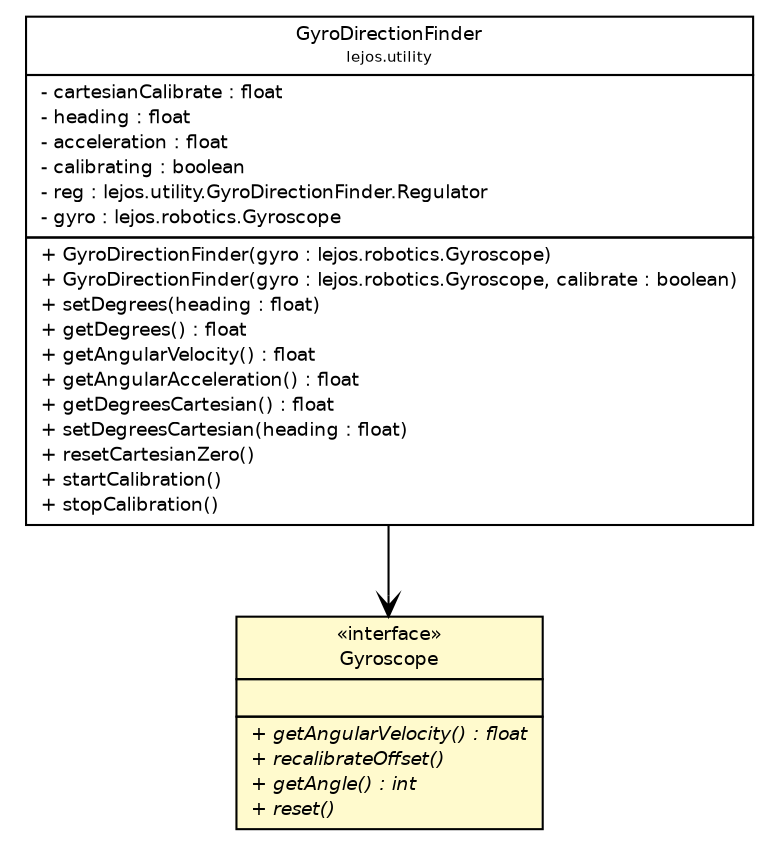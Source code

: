 #!/usr/local/bin/dot
#
# Class diagram 
# Generated by UMLGraph version R5_6-24-gf6e263 (http://www.umlgraph.org/)
#

digraph G {
	edge [fontname="Helvetica",fontsize=10,labelfontname="Helvetica",labelfontsize=10];
	node [fontname="Helvetica",fontsize=10,shape=plaintext];
	nodesep=0.25;
	ranksep=0.5;
	// lejos.robotics.Gyroscope
	c4981 [label=<<table title="lejos.robotics.Gyroscope" border="0" cellborder="1" cellspacing="0" cellpadding="2" port="p" bgcolor="lemonChiffon" href="./Gyroscope.html">
		<tr><td><table border="0" cellspacing="0" cellpadding="1">
<tr><td align="center" balign="center"> &#171;interface&#187; </td></tr>
<tr><td align="center" balign="center"> Gyroscope </td></tr>
		</table></td></tr>
		<tr><td><table border="0" cellspacing="0" cellpadding="1">
<tr><td align="left" balign="left">  </td></tr>
		</table></td></tr>
		<tr><td><table border="0" cellspacing="0" cellpadding="1">
<tr><td align="left" balign="left"><font face="Helvetica-Oblique" point-size="9.0"> + getAngularVelocity() : float </font></td></tr>
<tr><td align="left" balign="left"><font face="Helvetica-Oblique" point-size="9.0"> + recalibrateOffset() </font></td></tr>
<tr><td align="left" balign="left"><font face="Helvetica-Oblique" point-size="9.0"> + getAngle() : int </font></td></tr>
<tr><td align="left" balign="left"><font face="Helvetica-Oblique" point-size="9.0"> + reset() </font></td></tr>
		</table></td></tr>
		</table>>, URL="./Gyroscope.html", fontname="Helvetica", fontcolor="black", fontsize=9.0];
	// lejos.utility.GyroDirectionFinder
	c5040 [label=<<table title="lejos.utility.GyroDirectionFinder" border="0" cellborder="1" cellspacing="0" cellpadding="2" port="p" href="../utility/GyroDirectionFinder.html">
		<tr><td><table border="0" cellspacing="0" cellpadding="1">
<tr><td align="center" balign="center"> GyroDirectionFinder </td></tr>
<tr><td align="center" balign="center"><font point-size="7.0"> lejos.utility </font></td></tr>
		</table></td></tr>
		<tr><td><table border="0" cellspacing="0" cellpadding="1">
<tr><td align="left" balign="left"> - cartesianCalibrate : float </td></tr>
<tr><td align="left" balign="left"> - heading : float </td></tr>
<tr><td align="left" balign="left"> - acceleration : float </td></tr>
<tr><td align="left" balign="left"> - calibrating : boolean </td></tr>
<tr><td align="left" balign="left"> - reg : lejos.utility.GyroDirectionFinder.Regulator </td></tr>
<tr><td align="left" balign="left"> - gyro : lejos.robotics.Gyroscope </td></tr>
		</table></td></tr>
		<tr><td><table border="0" cellspacing="0" cellpadding="1">
<tr><td align="left" balign="left"> + GyroDirectionFinder(gyro : lejos.robotics.Gyroscope) </td></tr>
<tr><td align="left" balign="left"> + GyroDirectionFinder(gyro : lejos.robotics.Gyroscope, calibrate : boolean) </td></tr>
<tr><td align="left" balign="left"> + setDegrees(heading : float) </td></tr>
<tr><td align="left" balign="left"> + getDegrees() : float </td></tr>
<tr><td align="left" balign="left"> + getAngularVelocity() : float </td></tr>
<tr><td align="left" balign="left"> + getAngularAcceleration() : float </td></tr>
<tr><td align="left" balign="left"> + getDegreesCartesian() : float </td></tr>
<tr><td align="left" balign="left"> + setDegreesCartesian(heading : float) </td></tr>
<tr><td align="left" balign="left"> + resetCartesianZero() </td></tr>
<tr><td align="left" balign="left"> + startCalibration() </td></tr>
<tr><td align="left" balign="left"> + stopCalibration() </td></tr>
		</table></td></tr>
		</table>>, URL="../utility/GyroDirectionFinder.html", fontname="Helvetica", fontcolor="black", fontsize=9.0];
	// lejos.utility.GyroDirectionFinder NAVASSOC lejos.robotics.Gyroscope
	c5040:p -> c4981:p [taillabel="", label="", headlabel="", fontname="Helvetica", fontcolor="black", fontsize=10.0, color="black", arrowhead=open];
}

